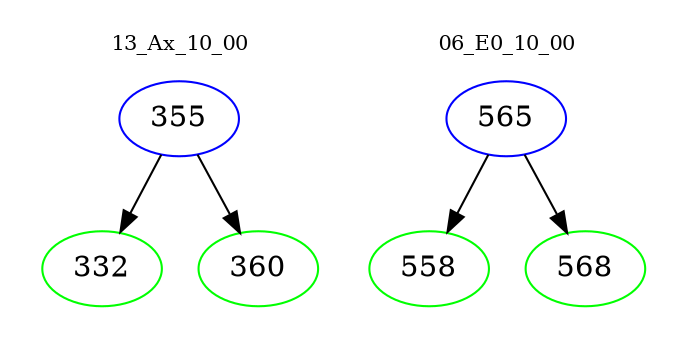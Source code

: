 digraph{
subgraph cluster_0 {
color = white
label = "13_Ax_10_00";
fontsize=10;
T0_355 [label="355", color="blue"]
T0_355 -> T0_332 [color="black"]
T0_332 [label="332", color="green"]
T0_355 -> T0_360 [color="black"]
T0_360 [label="360", color="green"]
}
subgraph cluster_1 {
color = white
label = "06_E0_10_00";
fontsize=10;
T1_565 [label="565", color="blue"]
T1_565 -> T1_558 [color="black"]
T1_558 [label="558", color="green"]
T1_565 -> T1_568 [color="black"]
T1_568 [label="568", color="green"]
}
}
